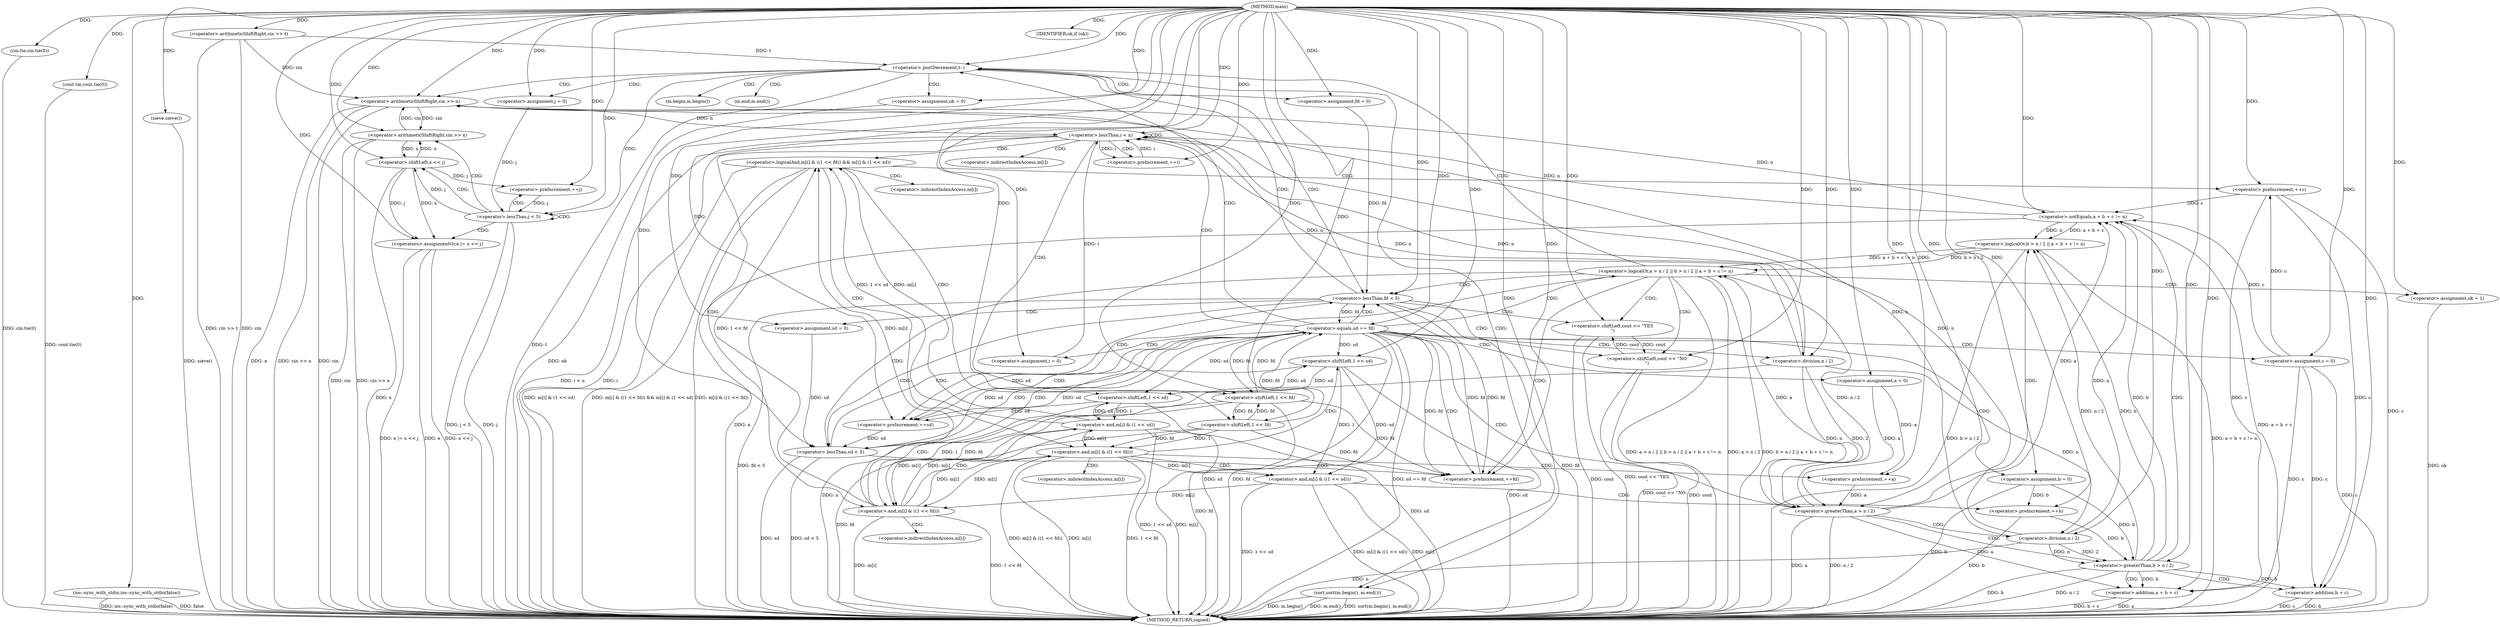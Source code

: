 digraph "main" {  
"1000501" [label = "(METHOD,main)" ]
"1000676" [label = "(METHOD_RETURN,signed)" ]
"1000503" [label = "(cin.tie,cin.tie(0))" ]
"1000505" [label = "(cout.tie,cout.tie(0))" ]
"1000507" [label = "(ios::sync_with_stdio,ios::sync_with_stdio(false))" ]
"1000509" [label = "(sieve,sieve())" ]
"1000511" [label = "(<operator>.arithmeticShiftRight,cin >> t)" ]
"1000515" [label = "(<operator>.postDecrement,t--)" ]
"1000519" [label = "(<operator>.arithmeticShiftRight,cin >> n)" ]
"1000545" [label = "(sort,sort(m.begin(), m.end()))" ]
"1000549" [label = "(<operator>.assignment,ok = 0)" ]
"1000554" [label = "(<operator>.assignment,fd = 0)" ]
"1000557" [label = "(<operator>.lessThan,fd < 5)" ]
"1000560" [label = "(<operator>.preIncrement,++fd)" ]
"1000668" [label = "(IDENTIFIER,ok,if (ok))" ]
"1000669" [label = "(<operator>.shiftLeft,cout << \"YES\n\")" ]
"1000528" [label = "(<operator>.assignment,j = 0)" ]
"1000531" [label = "(<operator>.lessThan,j < 5)" ]
"1000534" [label = "(<operator>.preIncrement,++j)" ]
"1000673" [label = "(<operator>.shiftLeft,cout << \"NO\n\")" ]
"1000537" [label = "(<operator>.arithmeticShiftRight,cin >> x)" ]
"1000540" [label = "(<operators>.assignmentOr,e |= x << j)" ]
"1000565" [label = "(<operator>.assignment,sd = 0)" ]
"1000568" [label = "(<operator>.lessThan,sd < 5)" ]
"1000571" [label = "(<operator>.preIncrement,++sd)" ]
"1000580" [label = "(<operator>.assignment,c = 0)" ]
"1000584" [label = "(<operator>.assignment,a = 0)" ]
"1000588" [label = "(<operator>.assignment,b = 0)" ]
"1000663" [label = "(<operator>.assignment,ok = 1)" ]
"1000542" [label = "(<operator>.shiftLeft,x << j)" ]
"1000575" [label = "(<operator>.equals,sd == fd)" ]
"1000593" [label = "(<operator>.assignment,i = 0)" ]
"1000596" [label = "(<operator>.lessThan,i < n)" ]
"1000599" [label = "(<operator>.preIncrement,++i)" ]
"1000643" [label = "(<operator>.logicalOr,a > n / 2 || b > n / 2 || a + b + c != n)" ]
"1000603" [label = "(<operator>.logicalAnd,m[i] & ((1 << fd)) && m[i] & (1 << sd))" ]
"1000618" [label = "(<operator>.preIncrement,++c)" ]
"1000644" [label = "(<operator>.greaterThan,a > n / 2)" ]
"1000649" [label = "(<operator>.logicalOr,b > n / 2 || a + b + c != n)" ]
"1000646" [label = "(<operator>.division,n / 2)" ]
"1000650" [label = "(<operator>.greaterThan,b > n / 2)" ]
"1000655" [label = "(<operator>.notEquals,a + b + c != n)" ]
"1000604" [label = "(<operator>.and,m[i] & ((1 << fd)))" ]
"1000611" [label = "(<operator>.and,m[i] & (1 << sd))" ]
"1000622" [label = "(<operator>.and,m[i] & ((1 << fd)))" ]
"1000629" [label = "(<operator>.preIncrement,++a)" ]
"1000652" [label = "(<operator>.division,n / 2)" ]
"1000656" [label = "(<operator>.addition,a + b + c)" ]
"1000608" [label = "(<operator>.shiftLeft,1 << fd)" ]
"1000615" [label = "(<operator>.shiftLeft,1 << sd)" ]
"1000658" [label = "(<operator>.addition,b + c)" ]
"1000626" [label = "(<operator>.shiftLeft,1 << fd)" ]
"1000633" [label = "(<operator>.and,m[i] & ((1 << sd)))" ]
"1000640" [label = "(<operator>.preIncrement,++b)" ]
"1000637" [label = "(<operator>.shiftLeft,1 << sd)" ]
"1000546" [label = "(m.begin,m.begin())" ]
"1000547" [label = "(m.end,m.end())" ]
"1000605" [label = "(<operator>.indirectIndexAccess,m[i])" ]
"1000612" [label = "(<operator>.indirectIndexAccess,m[i])" ]
"1000623" [label = "(<operator>.indirectIndexAccess,m[i])" ]
"1000634" [label = "(<operator>.indirectIndexAccess,m[i])" ]
  "1000503" -> "1000676"  [ label = "DDG: cin.tie(0)"] 
  "1000505" -> "1000676"  [ label = "DDG: cout.tie(0)"] 
  "1000507" -> "1000676"  [ label = "DDG: ios::sync_with_stdio(false)"] 
  "1000509" -> "1000676"  [ label = "DDG: sieve()"] 
  "1000511" -> "1000676"  [ label = "DDG: cin"] 
  "1000511" -> "1000676"  [ label = "DDG: cin >> t"] 
  "1000515" -> "1000676"  [ label = "DDG: t"] 
  "1000519" -> "1000676"  [ label = "DDG: cin"] 
  "1000519" -> "1000676"  [ label = "DDG: n"] 
  "1000519" -> "1000676"  [ label = "DDG: cin >> n"] 
  "1000531" -> "1000676"  [ label = "DDG: j"] 
  "1000531" -> "1000676"  [ label = "DDG: j < 5"] 
  "1000545" -> "1000676"  [ label = "DDG: m.begin()"] 
  "1000545" -> "1000676"  [ label = "DDG: m.end()"] 
  "1000545" -> "1000676"  [ label = "DDG: sort(m.begin(), m.end())"] 
  "1000549" -> "1000676"  [ label = "DDG: ok"] 
  "1000557" -> "1000676"  [ label = "DDG: fd"] 
  "1000557" -> "1000676"  [ label = "DDG: fd < 5"] 
  "1000568" -> "1000676"  [ label = "DDG: sd"] 
  "1000568" -> "1000676"  [ label = "DDG: sd < 5"] 
  "1000575" -> "1000676"  [ label = "DDG: sd"] 
  "1000575" -> "1000676"  [ label = "DDG: fd"] 
  "1000575" -> "1000676"  [ label = "DDG: sd == fd"] 
  "1000580" -> "1000676"  [ label = "DDG: c"] 
  "1000588" -> "1000676"  [ label = "DDG: b"] 
  "1000596" -> "1000676"  [ label = "DDG: i"] 
  "1000596" -> "1000676"  [ label = "DDG: i < n"] 
  "1000644" -> "1000676"  [ label = "DDG: a"] 
  "1000646" -> "1000676"  [ label = "DDG: n"] 
  "1000644" -> "1000676"  [ label = "DDG: n / 2"] 
  "1000643" -> "1000676"  [ label = "DDG: a > n / 2"] 
  "1000650" -> "1000676"  [ label = "DDG: b"] 
  "1000652" -> "1000676"  [ label = "DDG: n"] 
  "1000650" -> "1000676"  [ label = "DDG: n / 2"] 
  "1000649" -> "1000676"  [ label = "DDG: b > n / 2"] 
  "1000656" -> "1000676"  [ label = "DDG: a"] 
  "1000658" -> "1000676"  [ label = "DDG: b"] 
  "1000658" -> "1000676"  [ label = "DDG: c"] 
  "1000656" -> "1000676"  [ label = "DDG: b + c"] 
  "1000655" -> "1000676"  [ label = "DDG: a + b + c"] 
  "1000655" -> "1000676"  [ label = "DDG: n"] 
  "1000649" -> "1000676"  [ label = "DDG: a + b + c != n"] 
  "1000643" -> "1000676"  [ label = "DDG: b > n / 2 || a + b + c != n"] 
  "1000643" -> "1000676"  [ label = "DDG: a > n / 2 || b > n / 2 || a + b + c != n"] 
  "1000663" -> "1000676"  [ label = "DDG: ok"] 
  "1000673" -> "1000676"  [ label = "DDG: cout"] 
  "1000673" -> "1000676"  [ label = "DDG: cout << \"NO\n\""] 
  "1000669" -> "1000676"  [ label = "DDG: cout"] 
  "1000669" -> "1000676"  [ label = "DDG: cout << \"YES\n\""] 
  "1000604" -> "1000676"  [ label = "DDG: m[i]"] 
  "1000608" -> "1000676"  [ label = "DDG: fd"] 
  "1000604" -> "1000676"  [ label = "DDG: 1 << fd"] 
  "1000603" -> "1000676"  [ label = "DDG: m[i] & ((1 << fd))"] 
  "1000611" -> "1000676"  [ label = "DDG: m[i]"] 
  "1000615" -> "1000676"  [ label = "DDG: sd"] 
  "1000611" -> "1000676"  [ label = "DDG: 1 << sd"] 
  "1000603" -> "1000676"  [ label = "DDG: m[i] & (1 << sd)"] 
  "1000603" -> "1000676"  [ label = "DDG: m[i] & ((1 << fd)) && m[i] & (1 << sd)"] 
  "1000622" -> "1000676"  [ label = "DDG: m[i]"] 
  "1000626" -> "1000676"  [ label = "DDG: fd"] 
  "1000622" -> "1000676"  [ label = "DDG: 1 << fd"] 
  "1000622" -> "1000676"  [ label = "DDG: m[i] & ((1 << fd))"] 
  "1000633" -> "1000676"  [ label = "DDG: m[i]"] 
  "1000637" -> "1000676"  [ label = "DDG: sd"] 
  "1000633" -> "1000676"  [ label = "DDG: 1 << sd"] 
  "1000633" -> "1000676"  [ label = "DDG: m[i] & ((1 << sd))"] 
  "1000640" -> "1000676"  [ label = "DDG: b"] 
  "1000618" -> "1000676"  [ label = "DDG: c"] 
  "1000537" -> "1000676"  [ label = "DDG: cin"] 
  "1000537" -> "1000676"  [ label = "DDG: cin >> x"] 
  "1000542" -> "1000676"  [ label = "DDG: x"] 
  "1000540" -> "1000676"  [ label = "DDG: x << j"] 
  "1000540" -> "1000676"  [ label = "DDG: e |= x << j"] 
  "1000507" -> "1000676"  [ label = "DDG: false"] 
  "1000540" -> "1000676"  [ label = "DDG: e"] 
  "1000501" -> "1000509"  [ label = "DDG: "] 
  "1000501" -> "1000503"  [ label = "DDG: "] 
  "1000501" -> "1000505"  [ label = "DDG: "] 
  "1000501" -> "1000507"  [ label = "DDG: "] 
  "1000501" -> "1000511"  [ label = "DDG: "] 
  "1000511" -> "1000515"  [ label = "DDG: t"] 
  "1000501" -> "1000515"  [ label = "DDG: "] 
  "1000501" -> "1000549"  [ label = "DDG: "] 
  "1000511" -> "1000519"  [ label = "DDG: cin"] 
  "1000537" -> "1000519"  [ label = "DDG: cin"] 
  "1000501" -> "1000519"  [ label = "DDG: "] 
  "1000646" -> "1000519"  [ label = "DDG: n"] 
  "1000652" -> "1000519"  [ label = "DDG: n"] 
  "1000655" -> "1000519"  [ label = "DDG: n"] 
  "1000501" -> "1000545"  [ label = "DDG: "] 
  "1000501" -> "1000554"  [ label = "DDG: "] 
  "1000501" -> "1000668"  [ label = "DDG: "] 
  "1000501" -> "1000528"  [ label = "DDG: "] 
  "1000554" -> "1000557"  [ label = "DDG: fd"] 
  "1000560" -> "1000557"  [ label = "DDG: fd"] 
  "1000501" -> "1000557"  [ label = "DDG: "] 
  "1000557" -> "1000560"  [ label = "DDG: fd"] 
  "1000575" -> "1000560"  [ label = "DDG: fd"] 
  "1000608" -> "1000560"  [ label = "DDG: fd"] 
  "1000626" -> "1000560"  [ label = "DDG: fd"] 
  "1000501" -> "1000560"  [ label = "DDG: "] 
  "1000673" -> "1000669"  [ label = "DDG: cout"] 
  "1000501" -> "1000669"  [ label = "DDG: "] 
  "1000528" -> "1000531"  [ label = "DDG: j"] 
  "1000534" -> "1000531"  [ label = "DDG: j"] 
  "1000501" -> "1000531"  [ label = "DDG: "] 
  "1000542" -> "1000534"  [ label = "DDG: j"] 
  "1000501" -> "1000534"  [ label = "DDG: "] 
  "1000501" -> "1000565"  [ label = "DDG: "] 
  "1000669" -> "1000673"  [ label = "DDG: cout"] 
  "1000501" -> "1000673"  [ label = "DDG: "] 
  "1000519" -> "1000537"  [ label = "DDG: cin"] 
  "1000501" -> "1000537"  [ label = "DDG: "] 
  "1000542" -> "1000537"  [ label = "DDG: x"] 
  "1000501" -> "1000540"  [ label = "DDG: "] 
  "1000542" -> "1000540"  [ label = "DDG: j"] 
  "1000542" -> "1000540"  [ label = "DDG: x"] 
  "1000565" -> "1000568"  [ label = "DDG: sd"] 
  "1000571" -> "1000568"  [ label = "DDG: sd"] 
  "1000501" -> "1000568"  [ label = "DDG: "] 
  "1000575" -> "1000571"  [ label = "DDG: sd"] 
  "1000615" -> "1000571"  [ label = "DDG: sd"] 
  "1000637" -> "1000571"  [ label = "DDG: sd"] 
  "1000501" -> "1000571"  [ label = "DDG: "] 
  "1000501" -> "1000580"  [ label = "DDG: "] 
  "1000501" -> "1000584"  [ label = "DDG: "] 
  "1000501" -> "1000588"  [ label = "DDG: "] 
  "1000501" -> "1000663"  [ label = "DDG: "] 
  "1000537" -> "1000542"  [ label = "DDG: x"] 
  "1000501" -> "1000542"  [ label = "DDG: "] 
  "1000531" -> "1000542"  [ label = "DDG: j"] 
  "1000501" -> "1000593"  [ label = "DDG: "] 
  "1000568" -> "1000575"  [ label = "DDG: sd"] 
  "1000501" -> "1000575"  [ label = "DDG: "] 
  "1000557" -> "1000575"  [ label = "DDG: fd"] 
  "1000608" -> "1000575"  [ label = "DDG: fd"] 
  "1000626" -> "1000575"  [ label = "DDG: fd"] 
  "1000593" -> "1000596"  [ label = "DDG: i"] 
  "1000599" -> "1000596"  [ label = "DDG: i"] 
  "1000501" -> "1000596"  [ label = "DDG: "] 
  "1000519" -> "1000596"  [ label = "DDG: n"] 
  "1000646" -> "1000596"  [ label = "DDG: n"] 
  "1000652" -> "1000596"  [ label = "DDG: n"] 
  "1000655" -> "1000596"  [ label = "DDG: n"] 
  "1000596" -> "1000599"  [ label = "DDG: i"] 
  "1000501" -> "1000599"  [ label = "DDG: "] 
  "1000644" -> "1000643"  [ label = "DDG: n / 2"] 
  "1000644" -> "1000643"  [ label = "DDG: a"] 
  "1000649" -> "1000643"  [ label = "DDG: b > n / 2"] 
  "1000649" -> "1000643"  [ label = "DDG: a + b + c != n"] 
  "1000584" -> "1000644"  [ label = "DDG: a"] 
  "1000629" -> "1000644"  [ label = "DDG: a"] 
  "1000501" -> "1000644"  [ label = "DDG: "] 
  "1000646" -> "1000644"  [ label = "DDG: n"] 
  "1000646" -> "1000644"  [ label = "DDG: 2"] 
  "1000650" -> "1000649"  [ label = "DDG: n / 2"] 
  "1000650" -> "1000649"  [ label = "DDG: b"] 
  "1000655" -> "1000649"  [ label = "DDG: n"] 
  "1000655" -> "1000649"  [ label = "DDG: a + b + c"] 
  "1000604" -> "1000603"  [ label = "DDG: m[i]"] 
  "1000604" -> "1000603"  [ label = "DDG: 1 << fd"] 
  "1000611" -> "1000603"  [ label = "DDG: m[i]"] 
  "1000611" -> "1000603"  [ label = "DDG: 1 << sd"] 
  "1000580" -> "1000618"  [ label = "DDG: c"] 
  "1000501" -> "1000618"  [ label = "DDG: "] 
  "1000596" -> "1000646"  [ label = "DDG: n"] 
  "1000501" -> "1000646"  [ label = "DDG: "] 
  "1000588" -> "1000650"  [ label = "DDG: b"] 
  "1000640" -> "1000650"  [ label = "DDG: b"] 
  "1000501" -> "1000650"  [ label = "DDG: "] 
  "1000652" -> "1000650"  [ label = "DDG: 2"] 
  "1000652" -> "1000650"  [ label = "DDG: n"] 
  "1000650" -> "1000655"  [ label = "DDG: b"] 
  "1000501" -> "1000655"  [ label = "DDG: "] 
  "1000580" -> "1000655"  [ label = "DDG: c"] 
  "1000618" -> "1000655"  [ label = "DDG: c"] 
  "1000644" -> "1000655"  [ label = "DDG: a"] 
  "1000652" -> "1000655"  [ label = "DDG: n"] 
  "1000611" -> "1000604"  [ label = "DDG: m[i]"] 
  "1000622" -> "1000604"  [ label = "DDG: m[i]"] 
  "1000633" -> "1000604"  [ label = "DDG: m[i]"] 
  "1000608" -> "1000604"  [ label = "DDG: 1"] 
  "1000608" -> "1000604"  [ label = "DDG: fd"] 
  "1000604" -> "1000611"  [ label = "DDG: m[i]"] 
  "1000615" -> "1000611"  [ label = "DDG: 1"] 
  "1000615" -> "1000611"  [ label = "DDG: sd"] 
  "1000646" -> "1000652"  [ label = "DDG: n"] 
  "1000501" -> "1000652"  [ label = "DDG: "] 
  "1000644" -> "1000656"  [ label = "DDG: a"] 
  "1000501" -> "1000656"  [ label = "DDG: "] 
  "1000650" -> "1000656"  [ label = "DDG: b"] 
  "1000580" -> "1000656"  [ label = "DDG: c"] 
  "1000618" -> "1000656"  [ label = "DDG: c"] 
  "1000501" -> "1000608"  [ label = "DDG: "] 
  "1000575" -> "1000608"  [ label = "DDG: fd"] 
  "1000626" -> "1000608"  [ label = "DDG: fd"] 
  "1000501" -> "1000615"  [ label = "DDG: "] 
  "1000575" -> "1000615"  [ label = "DDG: sd"] 
  "1000637" -> "1000615"  [ label = "DDG: sd"] 
  "1000604" -> "1000622"  [ label = "DDG: m[i]"] 
  "1000611" -> "1000622"  [ label = "DDG: m[i]"] 
  "1000626" -> "1000622"  [ label = "DDG: fd"] 
  "1000626" -> "1000622"  [ label = "DDG: 1"] 
  "1000584" -> "1000629"  [ label = "DDG: a"] 
  "1000501" -> "1000629"  [ label = "DDG: "] 
  "1000650" -> "1000658"  [ label = "DDG: b"] 
  "1000501" -> "1000658"  [ label = "DDG: "] 
  "1000580" -> "1000658"  [ label = "DDG: c"] 
  "1000618" -> "1000658"  [ label = "DDG: c"] 
  "1000501" -> "1000626"  [ label = "DDG: "] 
  "1000608" -> "1000626"  [ label = "DDG: fd"] 
  "1000622" -> "1000633"  [ label = "DDG: m[i]"] 
  "1000637" -> "1000633"  [ label = "DDG: 1"] 
  "1000637" -> "1000633"  [ label = "DDG: sd"] 
  "1000588" -> "1000640"  [ label = "DDG: b"] 
  "1000501" -> "1000640"  [ label = "DDG: "] 
  "1000501" -> "1000637"  [ label = "DDG: "] 
  "1000575" -> "1000637"  [ label = "DDG: sd"] 
  "1000615" -> "1000637"  [ label = "DDG: sd"] 
  "1000515" -> "1000545"  [ label = "CDG: "] 
  "1000515" -> "1000547"  [ label = "CDG: "] 
  "1000515" -> "1000546"  [ label = "CDG: "] 
  "1000515" -> "1000557"  [ label = "CDG: "] 
  "1000515" -> "1000519"  [ label = "CDG: "] 
  "1000515" -> "1000549"  [ label = "CDG: "] 
  "1000515" -> "1000531"  [ label = "CDG: "] 
  "1000515" -> "1000554"  [ label = "CDG: "] 
  "1000515" -> "1000528"  [ label = "CDG: "] 
  "1000557" -> "1000568"  [ label = "CDG: "] 
  "1000557" -> "1000565"  [ label = "CDG: "] 
  "1000557" -> "1000515"  [ label = "CDG: "] 
  "1000557" -> "1000673"  [ label = "CDG: "] 
  "1000557" -> "1000669"  [ label = "CDG: "] 
  "1000531" -> "1000537"  [ label = "CDG: "] 
  "1000531" -> "1000540"  [ label = "CDG: "] 
  "1000531" -> "1000531"  [ label = "CDG: "] 
  "1000531" -> "1000534"  [ label = "CDG: "] 
  "1000531" -> "1000542"  [ label = "CDG: "] 
  "1000568" -> "1000560"  [ label = "CDG: "] 
  "1000568" -> "1000557"  [ label = "CDG: "] 
  "1000568" -> "1000575"  [ label = "CDG: "] 
  "1000575" -> "1000644"  [ label = "CDG: "] 
  "1000575" -> "1000584"  [ label = "CDG: "] 
  "1000575" -> "1000580"  [ label = "CDG: "] 
  "1000575" -> "1000593"  [ label = "CDG: "] 
  "1000575" -> "1000596"  [ label = "CDG: "] 
  "1000575" -> "1000646"  [ label = "CDG: "] 
  "1000575" -> "1000643"  [ label = "CDG: "] 
  "1000575" -> "1000588"  [ label = "CDG: "] 
  "1000575" -> "1000560"  [ label = "CDG: "] 
  "1000575" -> "1000571"  [ label = "CDG: "] 
  "1000575" -> "1000568"  [ label = "CDG: "] 
  "1000575" -> "1000557"  [ label = "CDG: "] 
  "1000575" -> "1000515"  [ label = "CDG: "] 
  "1000596" -> "1000608"  [ label = "CDG: "] 
  "1000596" -> "1000596"  [ label = "CDG: "] 
  "1000596" -> "1000605"  [ label = "CDG: "] 
  "1000596" -> "1000599"  [ label = "CDG: "] 
  "1000596" -> "1000603"  [ label = "CDG: "] 
  "1000596" -> "1000604"  [ label = "CDG: "] 
  "1000643" -> "1000663"  [ label = "CDG: "] 
  "1000643" -> "1000560"  [ label = "CDG: "] 
  "1000643" -> "1000557"  [ label = "CDG: "] 
  "1000643" -> "1000515"  [ label = "CDG: "] 
  "1000643" -> "1000673"  [ label = "CDG: "] 
  "1000643" -> "1000669"  [ label = "CDG: "] 
  "1000643" -> "1000571"  [ label = "CDG: "] 
  "1000643" -> "1000568"  [ label = "CDG: "] 
  "1000644" -> "1000652"  [ label = "CDG: "] 
  "1000644" -> "1000649"  [ label = "CDG: "] 
  "1000644" -> "1000650"  [ label = "CDG: "] 
  "1000603" -> "1000618"  [ label = "CDG: "] 
  "1000603" -> "1000626"  [ label = "CDG: "] 
  "1000603" -> "1000623"  [ label = "CDG: "] 
  "1000603" -> "1000622"  [ label = "CDG: "] 
  "1000650" -> "1000655"  [ label = "CDG: "] 
  "1000650" -> "1000658"  [ label = "CDG: "] 
  "1000650" -> "1000656"  [ label = "CDG: "] 
  "1000604" -> "1000611"  [ label = "CDG: "] 
  "1000604" -> "1000612"  [ label = "CDG: "] 
  "1000604" -> "1000615"  [ label = "CDG: "] 
  "1000622" -> "1000634"  [ label = "CDG: "] 
  "1000622" -> "1000637"  [ label = "CDG: "] 
  "1000622" -> "1000633"  [ label = "CDG: "] 
  "1000622" -> "1000629"  [ label = "CDG: "] 
  "1000633" -> "1000640"  [ label = "CDG: "] 
}

